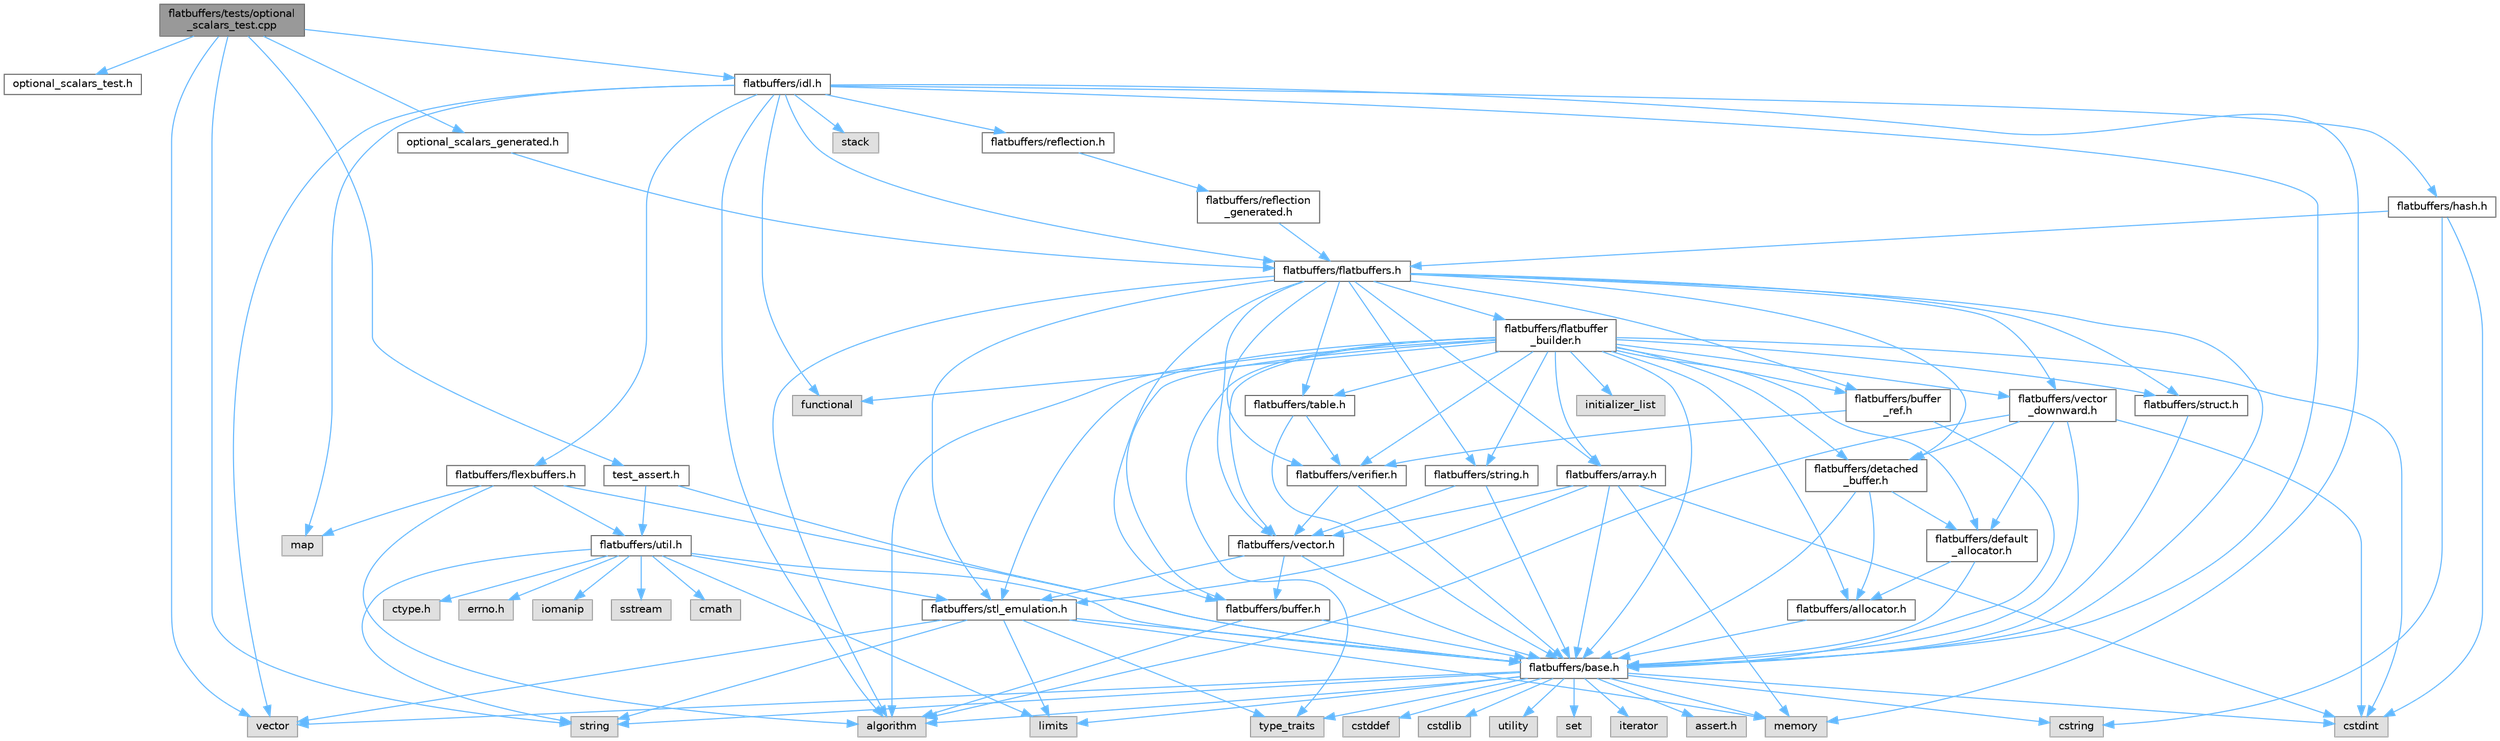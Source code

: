 digraph "flatbuffers/tests/optional_scalars_test.cpp"
{
 // LATEX_PDF_SIZE
  bgcolor="transparent";
  edge [fontname=Helvetica,fontsize=10,labelfontname=Helvetica,labelfontsize=10];
  node [fontname=Helvetica,fontsize=10,shape=box,height=0.2,width=0.4];
  Node1 [id="Node000001",label="flatbuffers/tests/optional\l_scalars_test.cpp",height=0.2,width=0.4,color="gray40", fillcolor="grey60", style="filled", fontcolor="black",tooltip=" "];
  Node1 -> Node2 [id="edge122_Node000001_Node000002",color="steelblue1",style="solid",tooltip=" "];
  Node2 [id="Node000002",label="optional_scalars_test.h",height=0.2,width=0.4,color="grey40", fillcolor="white", style="filled",URL="$optional__scalars__test_8h.html",tooltip=" "];
  Node1 -> Node3 [id="edge123_Node000001_Node000003",color="steelblue1",style="solid",tooltip=" "];
  Node3 [id="Node000003",label="string",height=0.2,width=0.4,color="grey60", fillcolor="#E0E0E0", style="filled",tooltip=" "];
  Node1 -> Node4 [id="edge124_Node000001_Node000004",color="steelblue1",style="solid",tooltip=" "];
  Node4 [id="Node000004",label="vector",height=0.2,width=0.4,color="grey60", fillcolor="#E0E0E0", style="filled",tooltip=" "];
  Node1 -> Node5 [id="edge125_Node000001_Node000005",color="steelblue1",style="solid",tooltip=" "];
  Node5 [id="Node000005",label="flatbuffers/idl.h",height=0.2,width=0.4,color="grey40", fillcolor="white", style="filled",URL="$idl_8h.html",tooltip=" "];
  Node5 -> Node6 [id="edge126_Node000005_Node000006",color="steelblue1",style="solid",tooltip=" "];
  Node6 [id="Node000006",label="algorithm",height=0.2,width=0.4,color="grey60", fillcolor="#E0E0E0", style="filled",tooltip=" "];
  Node5 -> Node7 [id="edge127_Node000005_Node000007",color="steelblue1",style="solid",tooltip=" "];
  Node7 [id="Node000007",label="functional",height=0.2,width=0.4,color="grey60", fillcolor="#E0E0E0", style="filled",tooltip=" "];
  Node5 -> Node8 [id="edge128_Node000005_Node000008",color="steelblue1",style="solid",tooltip=" "];
  Node8 [id="Node000008",label="map",height=0.2,width=0.4,color="grey60", fillcolor="#E0E0E0", style="filled",tooltip=" "];
  Node5 -> Node9 [id="edge129_Node000005_Node000009",color="steelblue1",style="solid",tooltip=" "];
  Node9 [id="Node000009",label="memory",height=0.2,width=0.4,color="grey60", fillcolor="#E0E0E0", style="filled",tooltip=" "];
  Node5 -> Node10 [id="edge130_Node000005_Node000010",color="steelblue1",style="solid",tooltip=" "];
  Node10 [id="Node000010",label="stack",height=0.2,width=0.4,color="grey60", fillcolor="#E0E0E0", style="filled",tooltip=" "];
  Node5 -> Node4 [id="edge131_Node000005_Node000004",color="steelblue1",style="solid",tooltip=" "];
  Node5 -> Node11 [id="edge132_Node000005_Node000011",color="steelblue1",style="solid",tooltip=" "];
  Node11 [id="Node000011",label="flatbuffers/base.h",height=0.2,width=0.4,color="grey40", fillcolor="white", style="filled",URL="$base_8h.html",tooltip=" "];
  Node11 -> Node12 [id="edge133_Node000011_Node000012",color="steelblue1",style="solid",tooltip=" "];
  Node12 [id="Node000012",label="assert.h",height=0.2,width=0.4,color="grey60", fillcolor="#E0E0E0", style="filled",tooltip=" "];
  Node11 -> Node13 [id="edge134_Node000011_Node000013",color="steelblue1",style="solid",tooltip=" "];
  Node13 [id="Node000013",label="cstdint",height=0.2,width=0.4,color="grey60", fillcolor="#E0E0E0", style="filled",tooltip=" "];
  Node11 -> Node14 [id="edge135_Node000011_Node000014",color="steelblue1",style="solid",tooltip=" "];
  Node14 [id="Node000014",label="cstddef",height=0.2,width=0.4,color="grey60", fillcolor="#E0E0E0", style="filled",tooltip=" "];
  Node11 -> Node15 [id="edge136_Node000011_Node000015",color="steelblue1",style="solid",tooltip=" "];
  Node15 [id="Node000015",label="cstdlib",height=0.2,width=0.4,color="grey60", fillcolor="#E0E0E0", style="filled",tooltip=" "];
  Node11 -> Node16 [id="edge137_Node000011_Node000016",color="steelblue1",style="solid",tooltip=" "];
  Node16 [id="Node000016",label="cstring",height=0.2,width=0.4,color="grey60", fillcolor="#E0E0E0", style="filled",tooltip=" "];
  Node11 -> Node17 [id="edge138_Node000011_Node000017",color="steelblue1",style="solid",tooltip=" "];
  Node17 [id="Node000017",label="utility",height=0.2,width=0.4,color="grey60", fillcolor="#E0E0E0", style="filled",tooltip=" "];
  Node11 -> Node3 [id="edge139_Node000011_Node000003",color="steelblue1",style="solid",tooltip=" "];
  Node11 -> Node18 [id="edge140_Node000011_Node000018",color="steelblue1",style="solid",tooltip=" "];
  Node18 [id="Node000018",label="type_traits",height=0.2,width=0.4,color="grey60", fillcolor="#E0E0E0", style="filled",tooltip=" "];
  Node11 -> Node4 [id="edge141_Node000011_Node000004",color="steelblue1",style="solid",tooltip=" "];
  Node11 -> Node19 [id="edge142_Node000011_Node000019",color="steelblue1",style="solid",tooltip=" "];
  Node19 [id="Node000019",label="set",height=0.2,width=0.4,color="grey60", fillcolor="#E0E0E0", style="filled",tooltip=" "];
  Node11 -> Node6 [id="edge143_Node000011_Node000006",color="steelblue1",style="solid",tooltip=" "];
  Node11 -> Node20 [id="edge144_Node000011_Node000020",color="steelblue1",style="solid",tooltip=" "];
  Node20 [id="Node000020",label="limits",height=0.2,width=0.4,color="grey60", fillcolor="#E0E0E0", style="filled",tooltip=" "];
  Node11 -> Node21 [id="edge145_Node000011_Node000021",color="steelblue1",style="solid",tooltip=" "];
  Node21 [id="Node000021",label="iterator",height=0.2,width=0.4,color="grey60", fillcolor="#E0E0E0", style="filled",tooltip=" "];
  Node11 -> Node9 [id="edge146_Node000011_Node000009",color="steelblue1",style="solid",tooltip=" "];
  Node5 -> Node22 [id="edge147_Node000005_Node000022",color="steelblue1",style="solid",tooltip=" "];
  Node22 [id="Node000022",label="flatbuffers/flatbuffers.h",height=0.2,width=0.4,color="grey40", fillcolor="white", style="filled",URL="$flatbuffers_8h.html",tooltip=" "];
  Node22 -> Node6 [id="edge148_Node000022_Node000006",color="steelblue1",style="solid",tooltip=" "];
  Node22 -> Node23 [id="edge149_Node000022_Node000023",color="steelblue1",style="solid",tooltip=" "];
  Node23 [id="Node000023",label="flatbuffers/array.h",height=0.2,width=0.4,color="grey40", fillcolor="white", style="filled",URL="$array_8h.html",tooltip=" "];
  Node23 -> Node13 [id="edge150_Node000023_Node000013",color="steelblue1",style="solid",tooltip=" "];
  Node23 -> Node9 [id="edge151_Node000023_Node000009",color="steelblue1",style="solid",tooltip=" "];
  Node23 -> Node11 [id="edge152_Node000023_Node000011",color="steelblue1",style="solid",tooltip=" "];
  Node23 -> Node24 [id="edge153_Node000023_Node000024",color="steelblue1",style="solid",tooltip=" "];
  Node24 [id="Node000024",label="flatbuffers/stl_emulation.h",height=0.2,width=0.4,color="grey40", fillcolor="white", style="filled",URL="$stl__emulation_8h.html",tooltip=" "];
  Node24 -> Node11 [id="edge154_Node000024_Node000011",color="steelblue1",style="solid",tooltip=" "];
  Node24 -> Node3 [id="edge155_Node000024_Node000003",color="steelblue1",style="solid",tooltip=" "];
  Node24 -> Node18 [id="edge156_Node000024_Node000018",color="steelblue1",style="solid",tooltip=" "];
  Node24 -> Node4 [id="edge157_Node000024_Node000004",color="steelblue1",style="solid",tooltip=" "];
  Node24 -> Node9 [id="edge158_Node000024_Node000009",color="steelblue1",style="solid",tooltip=" "];
  Node24 -> Node20 [id="edge159_Node000024_Node000020",color="steelblue1",style="solid",tooltip=" "];
  Node23 -> Node25 [id="edge160_Node000023_Node000025",color="steelblue1",style="solid",tooltip=" "];
  Node25 [id="Node000025",label="flatbuffers/vector.h",height=0.2,width=0.4,color="grey40", fillcolor="white", style="filled",URL="$vector_8h.html",tooltip=" "];
  Node25 -> Node11 [id="edge161_Node000025_Node000011",color="steelblue1",style="solid",tooltip=" "];
  Node25 -> Node26 [id="edge162_Node000025_Node000026",color="steelblue1",style="solid",tooltip=" "];
  Node26 [id="Node000026",label="flatbuffers/buffer.h",height=0.2,width=0.4,color="grey40", fillcolor="white", style="filled",URL="$buffer_8h.html",tooltip=" "];
  Node26 -> Node6 [id="edge163_Node000026_Node000006",color="steelblue1",style="solid",tooltip=" "];
  Node26 -> Node11 [id="edge164_Node000026_Node000011",color="steelblue1",style="solid",tooltip=" "];
  Node25 -> Node24 [id="edge165_Node000025_Node000024",color="steelblue1",style="solid",tooltip=" "];
  Node22 -> Node11 [id="edge166_Node000022_Node000011",color="steelblue1",style="solid",tooltip=" "];
  Node22 -> Node26 [id="edge167_Node000022_Node000026",color="steelblue1",style="solid",tooltip=" "];
  Node22 -> Node27 [id="edge168_Node000022_Node000027",color="steelblue1",style="solid",tooltip=" "];
  Node27 [id="Node000027",label="flatbuffers/buffer\l_ref.h",height=0.2,width=0.4,color="grey40", fillcolor="white", style="filled",URL="$buffer__ref_8h.html",tooltip=" "];
  Node27 -> Node11 [id="edge169_Node000027_Node000011",color="steelblue1",style="solid",tooltip=" "];
  Node27 -> Node28 [id="edge170_Node000027_Node000028",color="steelblue1",style="solid",tooltip=" "];
  Node28 [id="Node000028",label="flatbuffers/verifier.h",height=0.2,width=0.4,color="grey40", fillcolor="white", style="filled",URL="$verifier_8h.html",tooltip=" "];
  Node28 -> Node11 [id="edge171_Node000028_Node000011",color="steelblue1",style="solid",tooltip=" "];
  Node28 -> Node25 [id="edge172_Node000028_Node000025",color="steelblue1",style="solid",tooltip=" "];
  Node22 -> Node29 [id="edge173_Node000022_Node000029",color="steelblue1",style="solid",tooltip=" "];
  Node29 [id="Node000029",label="flatbuffers/detached\l_buffer.h",height=0.2,width=0.4,color="grey40", fillcolor="white", style="filled",URL="$detached__buffer_8h.html",tooltip=" "];
  Node29 -> Node30 [id="edge174_Node000029_Node000030",color="steelblue1",style="solid",tooltip=" "];
  Node30 [id="Node000030",label="flatbuffers/allocator.h",height=0.2,width=0.4,color="grey40", fillcolor="white", style="filled",URL="$allocator_8h.html",tooltip=" "];
  Node30 -> Node11 [id="edge175_Node000030_Node000011",color="steelblue1",style="solid",tooltip=" "];
  Node29 -> Node11 [id="edge176_Node000029_Node000011",color="steelblue1",style="solid",tooltip=" "];
  Node29 -> Node31 [id="edge177_Node000029_Node000031",color="steelblue1",style="solid",tooltip=" "];
  Node31 [id="Node000031",label="flatbuffers/default\l_allocator.h",height=0.2,width=0.4,color="grey40", fillcolor="white", style="filled",URL="$default__allocator_8h.html",tooltip=" "];
  Node31 -> Node30 [id="edge178_Node000031_Node000030",color="steelblue1",style="solid",tooltip=" "];
  Node31 -> Node11 [id="edge179_Node000031_Node000011",color="steelblue1",style="solid",tooltip=" "];
  Node22 -> Node32 [id="edge180_Node000022_Node000032",color="steelblue1",style="solid",tooltip=" "];
  Node32 [id="Node000032",label="flatbuffers/flatbuffer\l_builder.h",height=0.2,width=0.4,color="grey40", fillcolor="white", style="filled",URL="$flatbuffer__builder_8h.html",tooltip=" "];
  Node32 -> Node6 [id="edge181_Node000032_Node000006",color="steelblue1",style="solid",tooltip=" "];
  Node32 -> Node13 [id="edge182_Node000032_Node000013",color="steelblue1",style="solid",tooltip=" "];
  Node32 -> Node7 [id="edge183_Node000032_Node000007",color="steelblue1",style="solid",tooltip=" "];
  Node32 -> Node33 [id="edge184_Node000032_Node000033",color="steelblue1",style="solid",tooltip=" "];
  Node33 [id="Node000033",label="initializer_list",height=0.2,width=0.4,color="grey60", fillcolor="#E0E0E0", style="filled",tooltip=" "];
  Node32 -> Node18 [id="edge185_Node000032_Node000018",color="steelblue1",style="solid",tooltip=" "];
  Node32 -> Node30 [id="edge186_Node000032_Node000030",color="steelblue1",style="solid",tooltip=" "];
  Node32 -> Node23 [id="edge187_Node000032_Node000023",color="steelblue1",style="solid",tooltip=" "];
  Node32 -> Node11 [id="edge188_Node000032_Node000011",color="steelblue1",style="solid",tooltip=" "];
  Node32 -> Node26 [id="edge189_Node000032_Node000026",color="steelblue1",style="solid",tooltip=" "];
  Node32 -> Node27 [id="edge190_Node000032_Node000027",color="steelblue1",style="solid",tooltip=" "];
  Node32 -> Node31 [id="edge191_Node000032_Node000031",color="steelblue1",style="solid",tooltip=" "];
  Node32 -> Node29 [id="edge192_Node000032_Node000029",color="steelblue1",style="solid",tooltip=" "];
  Node32 -> Node24 [id="edge193_Node000032_Node000024",color="steelblue1",style="solid",tooltip=" "];
  Node32 -> Node34 [id="edge194_Node000032_Node000034",color="steelblue1",style="solid",tooltip=" "];
  Node34 [id="Node000034",label="flatbuffers/string.h",height=0.2,width=0.4,color="grey40", fillcolor="white", style="filled",URL="$string_8h.html",tooltip=" "];
  Node34 -> Node11 [id="edge195_Node000034_Node000011",color="steelblue1",style="solid",tooltip=" "];
  Node34 -> Node25 [id="edge196_Node000034_Node000025",color="steelblue1",style="solid",tooltip=" "];
  Node32 -> Node35 [id="edge197_Node000032_Node000035",color="steelblue1",style="solid",tooltip=" "];
  Node35 [id="Node000035",label="flatbuffers/struct.h",height=0.2,width=0.4,color="grey40", fillcolor="white", style="filled",URL="$struct_8h.html",tooltip=" "];
  Node35 -> Node11 [id="edge198_Node000035_Node000011",color="steelblue1",style="solid",tooltip=" "];
  Node32 -> Node36 [id="edge199_Node000032_Node000036",color="steelblue1",style="solid",tooltip=" "];
  Node36 [id="Node000036",label="flatbuffers/table.h",height=0.2,width=0.4,color="grey40", fillcolor="white", style="filled",URL="$table_8h.html",tooltip=" "];
  Node36 -> Node11 [id="edge200_Node000036_Node000011",color="steelblue1",style="solid",tooltip=" "];
  Node36 -> Node28 [id="edge201_Node000036_Node000028",color="steelblue1",style="solid",tooltip=" "];
  Node32 -> Node25 [id="edge202_Node000032_Node000025",color="steelblue1",style="solid",tooltip=" "];
  Node32 -> Node37 [id="edge203_Node000032_Node000037",color="steelblue1",style="solid",tooltip=" "];
  Node37 [id="Node000037",label="flatbuffers/vector\l_downward.h",height=0.2,width=0.4,color="grey40", fillcolor="white", style="filled",URL="$vector__downward_8h.html",tooltip=" "];
  Node37 -> Node6 [id="edge204_Node000037_Node000006",color="steelblue1",style="solid",tooltip=" "];
  Node37 -> Node13 [id="edge205_Node000037_Node000013",color="steelblue1",style="solid",tooltip=" "];
  Node37 -> Node11 [id="edge206_Node000037_Node000011",color="steelblue1",style="solid",tooltip=" "];
  Node37 -> Node31 [id="edge207_Node000037_Node000031",color="steelblue1",style="solid",tooltip=" "];
  Node37 -> Node29 [id="edge208_Node000037_Node000029",color="steelblue1",style="solid",tooltip=" "];
  Node32 -> Node28 [id="edge209_Node000032_Node000028",color="steelblue1",style="solid",tooltip=" "];
  Node22 -> Node24 [id="edge210_Node000022_Node000024",color="steelblue1",style="solid",tooltip=" "];
  Node22 -> Node34 [id="edge211_Node000022_Node000034",color="steelblue1",style="solid",tooltip=" "];
  Node22 -> Node35 [id="edge212_Node000022_Node000035",color="steelblue1",style="solid",tooltip=" "];
  Node22 -> Node36 [id="edge213_Node000022_Node000036",color="steelblue1",style="solid",tooltip=" "];
  Node22 -> Node25 [id="edge214_Node000022_Node000025",color="steelblue1",style="solid",tooltip=" "];
  Node22 -> Node37 [id="edge215_Node000022_Node000037",color="steelblue1",style="solid",tooltip=" "];
  Node22 -> Node28 [id="edge216_Node000022_Node000028",color="steelblue1",style="solid",tooltip=" "];
  Node5 -> Node38 [id="edge217_Node000005_Node000038",color="steelblue1",style="solid",tooltip=" "];
  Node38 [id="Node000038",label="flatbuffers/flexbuffers.h",height=0.2,width=0.4,color="grey40", fillcolor="white", style="filled",URL="$flexbuffers_8h.html",tooltip=" "];
  Node38 -> Node6 [id="edge218_Node000038_Node000006",color="steelblue1",style="solid",tooltip=" "];
  Node38 -> Node8 [id="edge219_Node000038_Node000008",color="steelblue1",style="solid",tooltip=" "];
  Node38 -> Node11 [id="edge220_Node000038_Node000011",color="steelblue1",style="solid",tooltip=" "];
  Node38 -> Node39 [id="edge221_Node000038_Node000039",color="steelblue1",style="solid",tooltip=" "];
  Node39 [id="Node000039",label="flatbuffers/util.h",height=0.2,width=0.4,color="grey40", fillcolor="white", style="filled",URL="$util_8h.html",tooltip=" "];
  Node39 -> Node40 [id="edge222_Node000039_Node000040",color="steelblue1",style="solid",tooltip=" "];
  Node40 [id="Node000040",label="ctype.h",height=0.2,width=0.4,color="grey60", fillcolor="#E0E0E0", style="filled",tooltip=" "];
  Node39 -> Node41 [id="edge223_Node000039_Node000041",color="steelblue1",style="solid",tooltip=" "];
  Node41 [id="Node000041",label="errno.h",height=0.2,width=0.4,color="grey60", fillcolor="#E0E0E0", style="filled",tooltip=" "];
  Node39 -> Node11 [id="edge224_Node000039_Node000011",color="steelblue1",style="solid",tooltip=" "];
  Node39 -> Node24 [id="edge225_Node000039_Node000024",color="steelblue1",style="solid",tooltip=" "];
  Node39 -> Node42 [id="edge226_Node000039_Node000042",color="steelblue1",style="solid",tooltip=" "];
  Node42 [id="Node000042",label="iomanip",height=0.2,width=0.4,color="grey60", fillcolor="#E0E0E0", style="filled",tooltip=" "];
  Node39 -> Node43 [id="edge227_Node000039_Node000043",color="steelblue1",style="solid",tooltip=" "];
  Node43 [id="Node000043",label="sstream",height=0.2,width=0.4,color="grey60", fillcolor="#E0E0E0", style="filled",tooltip=" "];
  Node39 -> Node44 [id="edge228_Node000039_Node000044",color="steelblue1",style="solid",tooltip=" "];
  Node44 [id="Node000044",label="cmath",height=0.2,width=0.4,color="grey60", fillcolor="#E0E0E0", style="filled",tooltip=" "];
  Node39 -> Node20 [id="edge229_Node000039_Node000020",color="steelblue1",style="solid",tooltip=" "];
  Node39 -> Node3 [id="edge230_Node000039_Node000003",color="steelblue1",style="solid",tooltip=" "];
  Node5 -> Node45 [id="edge231_Node000005_Node000045",color="steelblue1",style="solid",tooltip=" "];
  Node45 [id="Node000045",label="flatbuffers/hash.h",height=0.2,width=0.4,color="grey40", fillcolor="white", style="filled",URL="$hash_8h.html",tooltip=" "];
  Node45 -> Node13 [id="edge232_Node000045_Node000013",color="steelblue1",style="solid",tooltip=" "];
  Node45 -> Node16 [id="edge233_Node000045_Node000016",color="steelblue1",style="solid",tooltip=" "];
  Node45 -> Node22 [id="edge234_Node000045_Node000022",color="steelblue1",style="solid",tooltip=" "];
  Node5 -> Node46 [id="edge235_Node000005_Node000046",color="steelblue1",style="solid",tooltip=" "];
  Node46 [id="Node000046",label="flatbuffers/reflection.h",height=0.2,width=0.4,color="grey40", fillcolor="white", style="filled",URL="$reflection_8h.html",tooltip=" "];
  Node46 -> Node47 [id="edge236_Node000046_Node000047",color="steelblue1",style="solid",tooltip=" "];
  Node47 [id="Node000047",label="flatbuffers/reflection\l_generated.h",height=0.2,width=0.4,color="grey40", fillcolor="white", style="filled",URL="$reflection__generated_8h.html",tooltip=" "];
  Node47 -> Node22 [id="edge237_Node000047_Node000022",color="steelblue1",style="solid",tooltip=" "];
  Node1 -> Node48 [id="edge238_Node000001_Node000048",color="steelblue1",style="solid",tooltip=" "];
  Node48 [id="Node000048",label="optional_scalars_generated.h",height=0.2,width=0.4,color="grey40", fillcolor="white", style="filled",URL="$optional__scalars__generated_8h.html",tooltip=" "];
  Node48 -> Node22 [id="edge239_Node000048_Node000022",color="steelblue1",style="solid",tooltip=" "];
  Node1 -> Node49 [id="edge240_Node000001_Node000049",color="steelblue1",style="solid",tooltip=" "];
  Node49 [id="Node000049",label="test_assert.h",height=0.2,width=0.4,color="grey40", fillcolor="white", style="filled",URL="$test__assert_8h.html",tooltip=" "];
  Node49 -> Node11 [id="edge241_Node000049_Node000011",color="steelblue1",style="solid",tooltip=" "];
  Node49 -> Node39 [id="edge242_Node000049_Node000039",color="steelblue1",style="solid",tooltip=" "];
}
